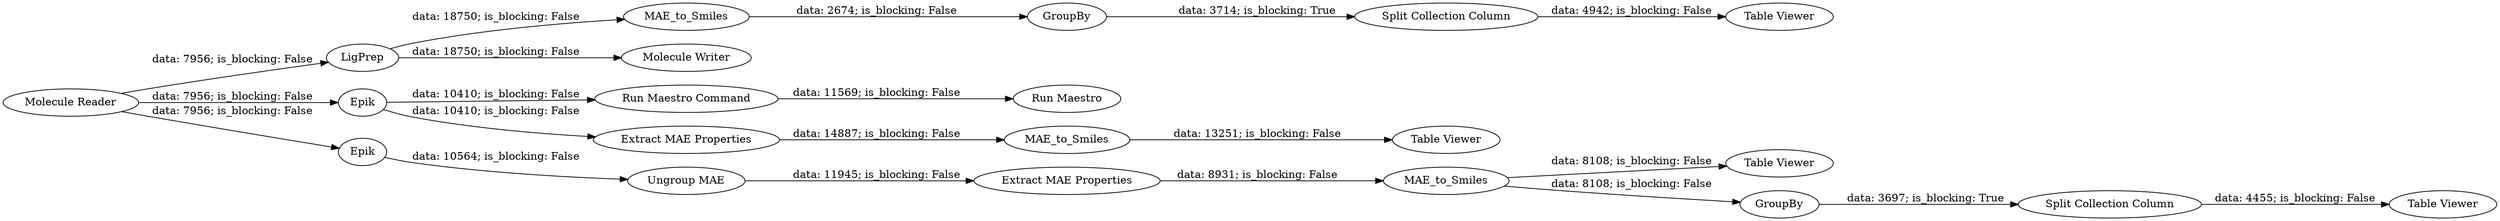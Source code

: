 digraph {
	"5808589195583903473_99" [label="Table Viewer"]
	"5808589195583903473_98" [label=MAE_to_Smiles]
	"5808589195583903473_102" [label="Run Maestro Command"]
	"5808589195583903473_84" [label="Table Viewer"]
	"5808589195583903473_96" [label=MAE_to_Smiles]
	"5808589195583903473_107" [label=LigPrep]
	"5808589195583903473_83" [label=GroupBy]
	"5808589195583903473_94" [label="Extract MAE Properties"]
	"5808589195583903473_90" [label="Split Collection Column"]
	"5808589195583903473_95" [label=Epik]
	"5808589195583903473_93" [label="Ungroup MAE"]
	"5808589195583903473_100" [label="Extract MAE Properties"]
	"5808589195583903473_91" [label=MAE_to_Smiles]
	"5808589195583903473_103" [label=GroupBy]
	"5808589195583903473_104" [label="Table Viewer"]
	"5808589195583903473_101" [label="Run Maestro"]
	"5808589195583903473_97" [label="Table Viewer"]
	"5808589195583903473_4" [label=Epik]
	"5808589195583903473_1" [label="Molecule Reader"]
	"5808589195583903473_105" [label="Split Collection Column"]
	"5808589195583903473_106" [label="Molecule Writer"]
	"5808589195583903473_93" -> "5808589195583903473_94" [label="data: 11945; is_blocking: False"]
	"5808589195583903473_96" -> "5808589195583903473_84" [label="data: 8108; is_blocking: False"]
	"5808589195583903473_107" -> "5808589195583903473_106" [label="data: 18750; is_blocking: False"]
	"5808589195583903473_1" -> "5808589195583903473_95" [label="data: 7956; is_blocking: False"]
	"5808589195583903473_1" -> "5808589195583903473_4" [label="data: 7956; is_blocking: False"]
	"5808589195583903473_1" -> "5808589195583903473_107" [label="data: 7956; is_blocking: False"]
	"5808589195583903473_103" -> "5808589195583903473_105" [label="data: 3714; is_blocking: True"]
	"5808589195583903473_90" -> "5808589195583903473_97" [label="data: 4455; is_blocking: False"]
	"5808589195583903473_83" -> "5808589195583903473_90" [label="data: 3697; is_blocking: True"]
	"5808589195583903473_105" -> "5808589195583903473_104" [label="data: 4942; is_blocking: False"]
	"5808589195583903473_100" -> "5808589195583903473_98" [label="data: 14887; is_blocking: False"]
	"5808589195583903473_91" -> "5808589195583903473_103" [label="data: 2674; is_blocking: False"]
	"5808589195583903473_96" -> "5808589195583903473_83" [label="data: 8108; is_blocking: False"]
	"5808589195583903473_102" -> "5808589195583903473_101" [label="data: 11569; is_blocking: False"]
	"5808589195583903473_95" -> "5808589195583903473_100" [label="data: 10410; is_blocking: False"]
	"5808589195583903473_98" -> "5808589195583903473_99" [label="data: 13251; is_blocking: False"]
	"5808589195583903473_107" -> "5808589195583903473_91" [label="data: 18750; is_blocking: False"]
	"5808589195583903473_4" -> "5808589195583903473_93" [label="data: 10564; is_blocking: False"]
	"5808589195583903473_94" -> "5808589195583903473_96" [label="data: 8931; is_blocking: False"]
	"5808589195583903473_95" -> "5808589195583903473_102" [label="data: 10410; is_blocking: False"]
	rankdir=LR
}
